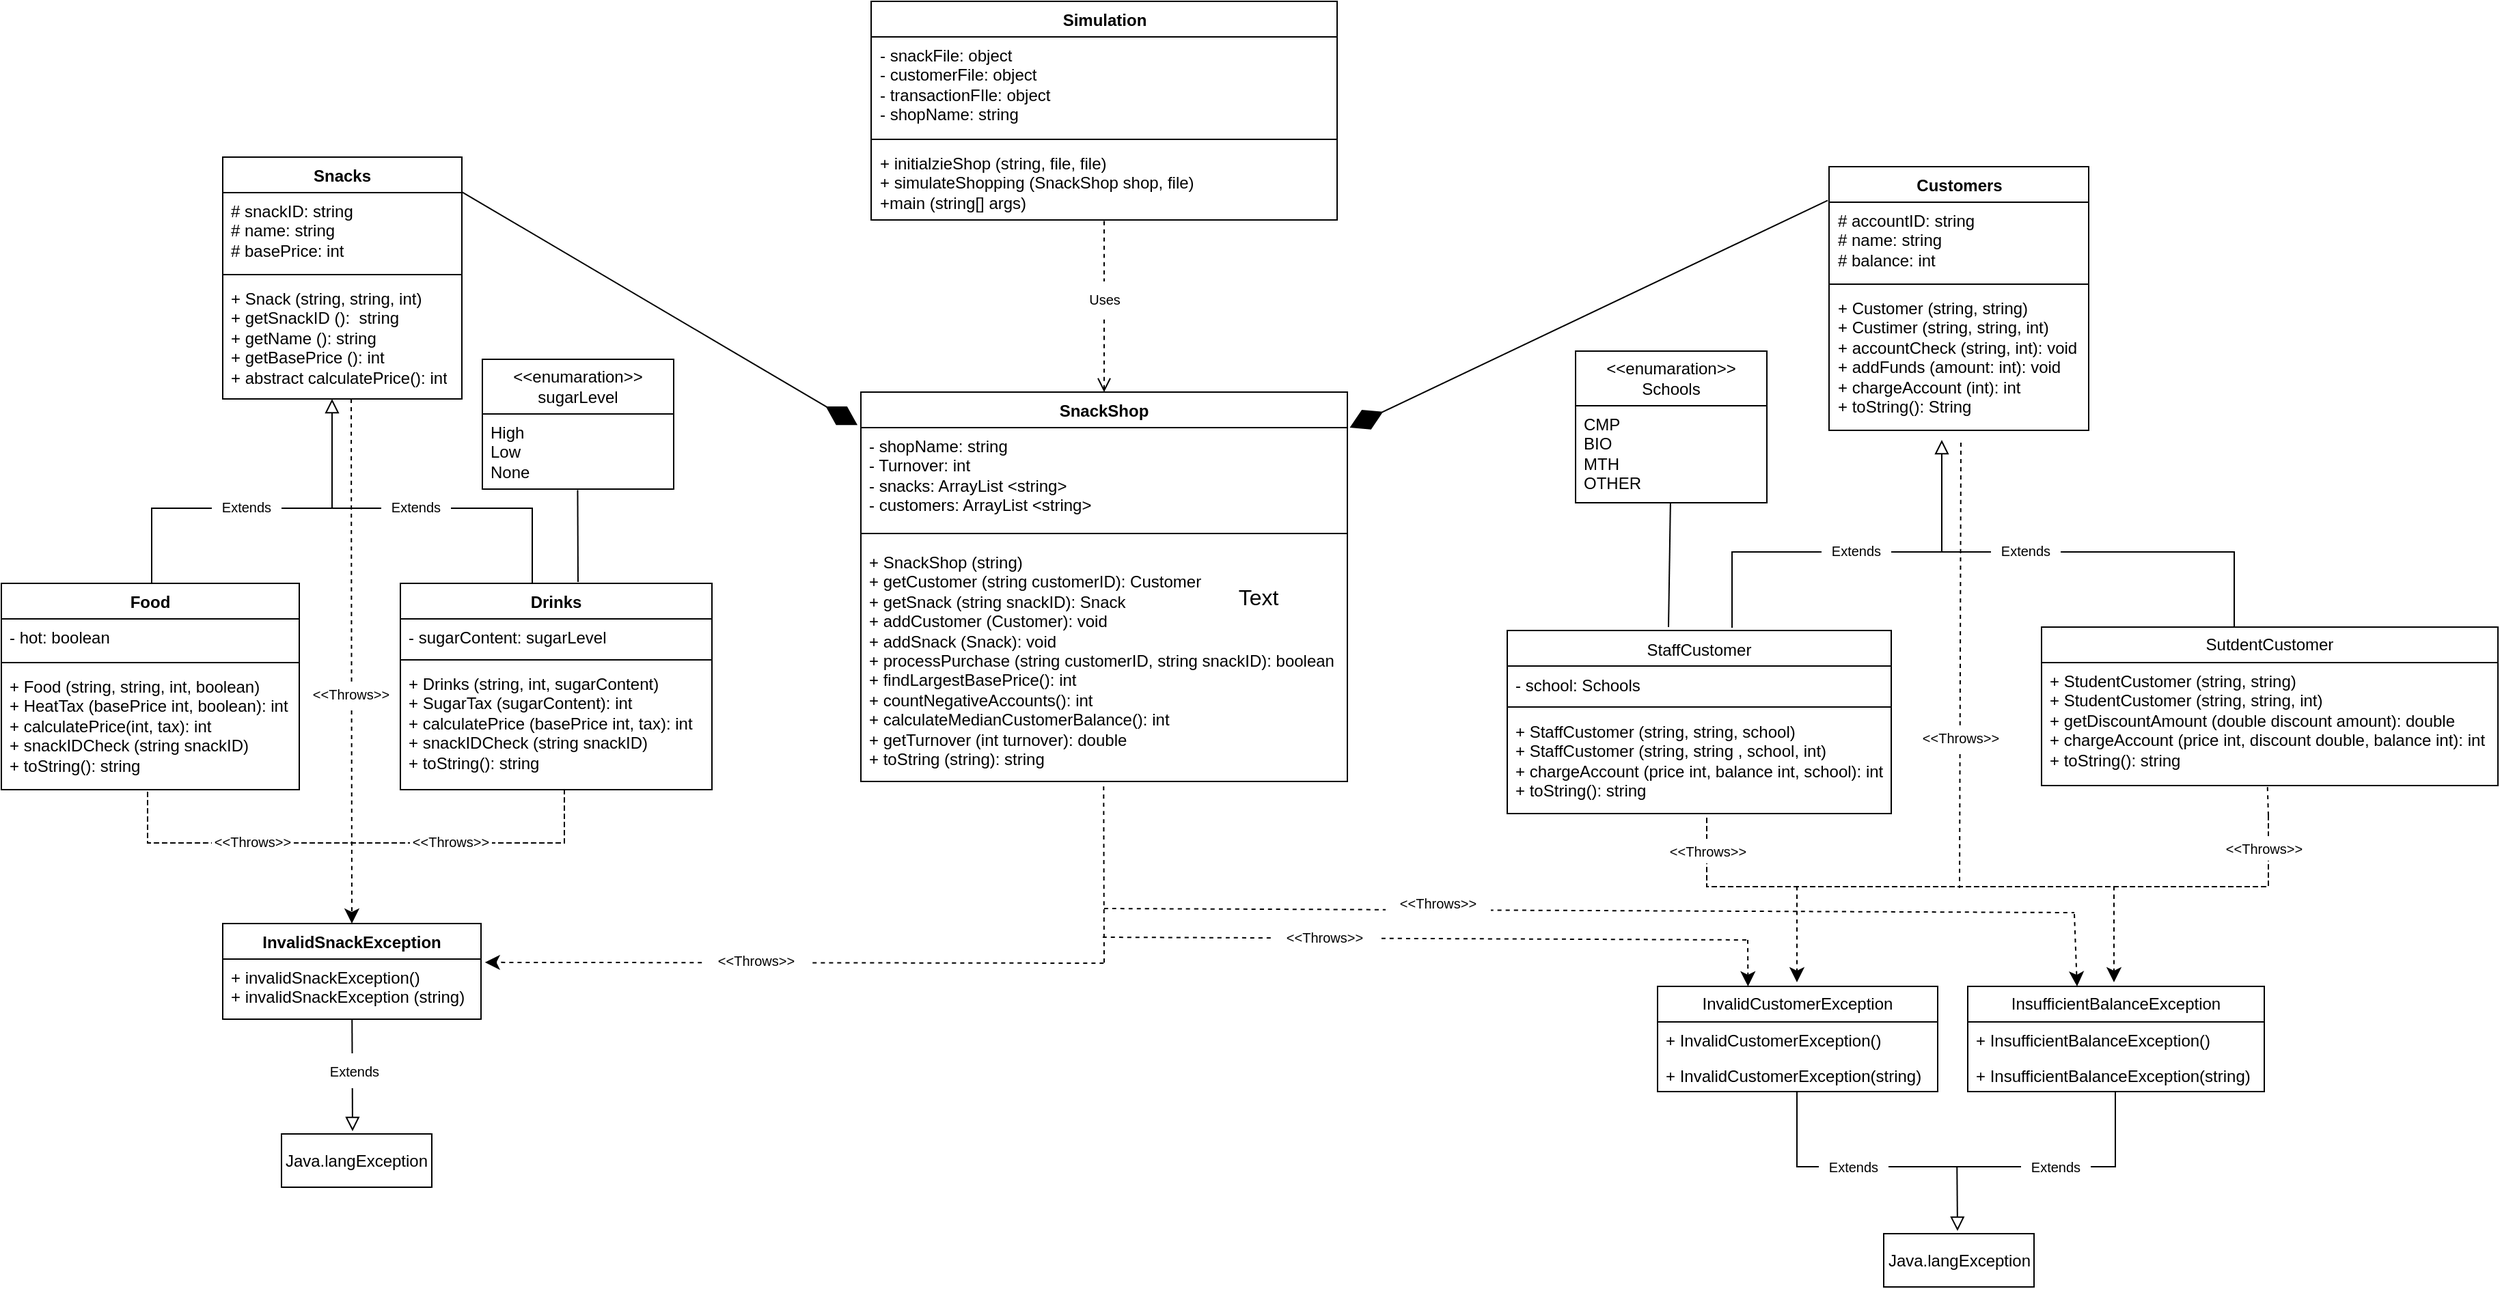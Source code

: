 <mxfile version="24.2.3" type="github">
  <diagram name="Page-1" id="tVBM0BkGy3Blwydw3Kbp">
    <mxGraphModel dx="1936" dy="730" grid="0" gridSize="10" guides="1" tooltips="1" connect="1" arrows="1" fold="1" page="0" pageScale="1" pageWidth="850" pageHeight="1100" math="0" shadow="0">
      <root>
        <mxCell id="0" />
        <mxCell id="1" parent="0" />
        <mxCell id="iGVqIpidSkLBgFhA71UM-49" value="SnackShop" style="swimlane;fontStyle=1;align=center;verticalAlign=top;childLayout=stackLayout;horizontal=1;startSize=26;horizontalStack=0;resizeParent=1;resizeParentMax=0;resizeLast=0;collapsible=1;marginBottom=0;whiteSpace=wrap;html=1;" parent="1" vertex="1">
          <mxGeometry x="758" y="835" width="356" height="285" as="geometry" />
        </mxCell>
        <mxCell id="iGVqIpidSkLBgFhA71UM-50" value="- shopName: string&lt;div&gt;- Turnover: int&lt;/div&gt;&lt;div&gt;- snacks: ArrayList&amp;nbsp;&amp;lt;string&amp;gt;&lt;/div&gt;&lt;div&gt;- customers: ArrayList &amp;lt;string&amp;gt;&lt;/div&gt;" style="text;strokeColor=none;fillColor=none;align=left;verticalAlign=top;spacingLeft=4;spacingRight=4;overflow=hidden;rotatable=0;points=[[0,0.5],[1,0.5]];portConstraint=eastwest;whiteSpace=wrap;html=1;" parent="iGVqIpidSkLBgFhA71UM-49" vertex="1">
          <mxGeometry y="26" width="356" height="70" as="geometry" />
        </mxCell>
        <mxCell id="iGVqIpidSkLBgFhA71UM-51" value="" style="line;strokeWidth=1;fillColor=none;align=left;verticalAlign=middle;spacingTop=-1;spacingLeft=3;spacingRight=3;rotatable=0;labelPosition=right;points=[];portConstraint=eastwest;strokeColor=inherit;" parent="iGVqIpidSkLBgFhA71UM-49" vertex="1">
          <mxGeometry y="96" width="356" height="15" as="geometry" />
        </mxCell>
        <mxCell id="iGVqIpidSkLBgFhA71UM-52" value="+ SnackShop (string)&lt;div&gt;+ getCustomer (string customerID): Customer&lt;/div&gt;&lt;div&gt;+ getSnack (string snackID): Snack&lt;br&gt;&lt;div&gt;+ addCustomer (Customer): void&lt;br&gt;+ addSnack (Snack): void&lt;/div&gt;&lt;div&gt;+ processPurchase (string customerID, string snackID): boolean&lt;/div&gt;&lt;div&gt;+ findLargestBasePrice(): int&lt;/div&gt;&lt;div&gt;+ countNegativeAccounts(): int&lt;/div&gt;&lt;div&gt;+ calculateMedianCustomerBalance(): int&lt;/div&gt;&lt;div&gt;+ getTurnover (int turnover): double&lt;/div&gt;&lt;div&gt;+ toString (string): string&lt;/div&gt;&lt;/div&gt;" style="text;strokeColor=none;fillColor=none;align=left;verticalAlign=top;spacingLeft=4;spacingRight=4;overflow=hidden;rotatable=0;points=[[0,0.5],[1,0.5]];portConstraint=eastwest;whiteSpace=wrap;html=1;" parent="iGVqIpidSkLBgFhA71UM-49" vertex="1">
          <mxGeometry y="111" width="356" height="174" as="geometry" />
        </mxCell>
        <mxCell id="iGVqIpidSkLBgFhA71UM-139" value="" style="group" parent="1" vertex="1" connectable="0">
          <mxGeometry x="162" y="663" width="487" height="754" as="geometry" />
        </mxCell>
        <mxCell id="iGVqIpidSkLBgFhA71UM-9" value="Snacks" style="swimlane;fontStyle=1;align=center;verticalAlign=top;childLayout=stackLayout;horizontal=1;startSize=26;horizontalStack=0;resizeParent=1;resizeParentMax=0;resizeLast=0;collapsible=1;marginBottom=0;whiteSpace=wrap;html=1;" parent="iGVqIpidSkLBgFhA71UM-139" vertex="1">
          <mxGeometry x="129" width="175" height="177" as="geometry" />
        </mxCell>
        <mxCell id="iGVqIpidSkLBgFhA71UM-10" value="# snackID: string&lt;div&gt;# name: string&lt;/div&gt;&lt;div&gt;# basePrice: int&lt;/div&gt;" style="text;strokeColor=none;fillColor=none;align=left;verticalAlign=top;spacingLeft=4;spacingRight=4;overflow=hidden;rotatable=0;points=[[0,0.5],[1,0.5]];portConstraint=eastwest;whiteSpace=wrap;html=1;" parent="iGVqIpidSkLBgFhA71UM-9" vertex="1">
          <mxGeometry y="26" width="175" height="56" as="geometry" />
        </mxCell>
        <mxCell id="iGVqIpidSkLBgFhA71UM-11" value="" style="line;strokeWidth=1;fillColor=none;align=left;verticalAlign=middle;spacingTop=-1;spacingLeft=3;spacingRight=3;rotatable=0;labelPosition=right;points=[];portConstraint=eastwest;strokeColor=inherit;" parent="iGVqIpidSkLBgFhA71UM-9" vertex="1">
          <mxGeometry y="82" width="175" height="8" as="geometry" />
        </mxCell>
        <mxCell id="iGVqIpidSkLBgFhA71UM-12" value="+ Snack (string, string, int)&lt;div&gt;+ getSnackID ():&amp;nbsp; string&lt;/div&gt;&lt;div&gt;+ getName (): string&lt;/div&gt;&lt;div&gt;+ getBasePrice (): int&lt;br&gt;&lt;div&gt;+ abstract calculatePrice(): int&lt;/div&gt;&lt;/div&gt;" style="text;strokeColor=none;fillColor=none;align=left;verticalAlign=top;spacingLeft=4;spacingRight=4;overflow=hidden;rotatable=0;points=[[0,0.5],[1,0.5]];portConstraint=eastwest;whiteSpace=wrap;html=1;" parent="iGVqIpidSkLBgFhA71UM-9" vertex="1">
          <mxGeometry y="90" width="175" height="87" as="geometry" />
        </mxCell>
        <mxCell id="iGVqIpidSkLBgFhA71UM-13" value="Food" style="swimlane;fontStyle=1;align=center;verticalAlign=top;childLayout=stackLayout;horizontal=1;startSize=26;horizontalStack=0;resizeParent=1;resizeParentMax=0;resizeLast=0;collapsible=1;marginBottom=0;whiteSpace=wrap;html=1;" parent="iGVqIpidSkLBgFhA71UM-139" vertex="1">
          <mxGeometry x="-33" y="312" width="218" height="151" as="geometry" />
        </mxCell>
        <mxCell id="iGVqIpidSkLBgFhA71UM-14" value="- hot: boolean" style="text;strokeColor=none;fillColor=none;align=left;verticalAlign=top;spacingLeft=4;spacingRight=4;overflow=hidden;rotatable=0;points=[[0,0.5],[1,0.5]];portConstraint=eastwest;whiteSpace=wrap;html=1;" parent="iGVqIpidSkLBgFhA71UM-13" vertex="1">
          <mxGeometry y="26" width="218" height="28" as="geometry" />
        </mxCell>
        <mxCell id="iGVqIpidSkLBgFhA71UM-15" value="" style="line;strokeWidth=1;fillColor=none;align=left;verticalAlign=middle;spacingTop=-1;spacingLeft=3;spacingRight=3;rotatable=0;labelPosition=right;points=[];portConstraint=eastwest;strokeColor=inherit;" parent="iGVqIpidSkLBgFhA71UM-13" vertex="1">
          <mxGeometry y="54" width="218" height="8" as="geometry" />
        </mxCell>
        <mxCell id="iGVqIpidSkLBgFhA71UM-16" value="+ Food (string, string, int, boolean)&lt;div&gt;&lt;div&gt;+ HeatTax (basePrice&amp;nbsp;&lt;span style=&quot;background-color: initial;&quot;&gt;int&lt;/span&gt;&lt;span style=&quot;background-color: initial;&quot;&gt;, boolean): int&lt;/span&gt;&lt;/div&gt;&lt;div&gt;+ calculatePrice(int, tax): int&lt;br&gt;&lt;/div&gt;&lt;/div&gt;&lt;div&gt;+ snackIDCheck (string snackID)&lt;/div&gt;&lt;div&gt;+ toString(): string&lt;/div&gt;" style="text;strokeColor=none;fillColor=none;align=left;verticalAlign=top;spacingLeft=4;spacingRight=4;overflow=hidden;rotatable=0;points=[[0,0.5],[1,0.5]];portConstraint=eastwest;whiteSpace=wrap;html=1;spacing=2;" parent="iGVqIpidSkLBgFhA71UM-13" vertex="1">
          <mxGeometry y="62" width="218" height="89" as="geometry" />
        </mxCell>
        <mxCell id="iGVqIpidSkLBgFhA71UM-17" value="Drinks" style="swimlane;fontStyle=1;align=center;verticalAlign=top;childLayout=stackLayout;horizontal=1;startSize=26;horizontalStack=0;resizeParent=1;resizeParentMax=0;resizeLast=0;collapsible=1;marginBottom=0;whiteSpace=wrap;html=1;spacingBottom=-2;" parent="iGVqIpidSkLBgFhA71UM-139" vertex="1">
          <mxGeometry x="259" y="312" width="228" height="151" as="geometry" />
        </mxCell>
        <mxCell id="iGVqIpidSkLBgFhA71UM-18" value="- sugarContent: sugarLevel" style="text;strokeColor=none;fillColor=none;align=left;verticalAlign=top;spacingLeft=4;spacingRight=4;overflow=hidden;rotatable=0;points=[[0,0.5],[1,0.5]];portConstraint=eastwest;whiteSpace=wrap;html=1;" parent="iGVqIpidSkLBgFhA71UM-17" vertex="1">
          <mxGeometry y="26" width="228" height="26" as="geometry" />
        </mxCell>
        <mxCell id="iGVqIpidSkLBgFhA71UM-19" value="" style="line;strokeWidth=1;fillColor=none;align=left;verticalAlign=middle;spacingTop=-1;spacingLeft=3;spacingRight=3;rotatable=0;labelPosition=right;points=[];portConstraint=eastwest;strokeColor=inherit;" parent="iGVqIpidSkLBgFhA71UM-17" vertex="1">
          <mxGeometry y="52" width="228" height="8" as="geometry" />
        </mxCell>
        <mxCell id="iGVqIpidSkLBgFhA71UM-20" value="+ Drinks (string, int, sugarContent)&lt;div&gt;&lt;span style=&quot;background-color: initial;&quot;&gt;+ SugarTax (sugarContent): int&lt;/span&gt;&lt;br&gt;&lt;/div&gt;&lt;div&gt;&lt;span style=&quot;background-color: initial;&quot;&gt;+&amp;nbsp;&lt;/span&gt;&lt;span style=&quot;background-color: initial;&quot;&gt;calculatePrice (basePrice&amp;nbsp;&lt;/span&gt;&lt;span style=&quot;background-color: initial;&quot;&gt;int&lt;/span&gt;&lt;span style=&quot;background-color: initial;&quot;&gt;, tax): int&lt;/span&gt;&lt;/div&gt;&lt;div&gt;&lt;div&gt;+ snackIDCheck (string snackID)&lt;/div&gt;&lt;div&gt;+ toString(): string&lt;/div&gt;&lt;/div&gt;" style="text;strokeColor=none;fillColor=none;align=left;verticalAlign=top;spacingLeft=4;spacingRight=4;overflow=hidden;rotatable=0;points=[[0,0.5],[1,0.5]];portConstraint=eastwest;whiteSpace=wrap;html=1;spacingBottom=0;spacingTop=0;" parent="iGVqIpidSkLBgFhA71UM-17" vertex="1">
          <mxGeometry y="60" width="228" height="91" as="geometry" />
        </mxCell>
        <mxCell id="iGVqIpidSkLBgFhA71UM-21" style="edgeStyle=none;curved=1;rounded=0;orthogonalLoop=1;jettySize=auto;html=1;exitX=0.75;exitY=0;exitDx=0;exitDy=0;fontSize=12;startSize=8;endSize=8;" parent="iGVqIpidSkLBgFhA71UM-139" source="iGVqIpidSkLBgFhA71UM-13" target="iGVqIpidSkLBgFhA71UM-13" edge="1">
          <mxGeometry relative="1" as="geometry" />
        </mxCell>
        <mxCell id="iGVqIpidSkLBgFhA71UM-63" value="&amp;lt;&amp;lt;enumaration&amp;gt;&amp;gt;&lt;div&gt;sugarLevel&lt;/div&gt;" style="swimlane;fontStyle=0;childLayout=stackLayout;horizontal=1;startSize=40;fillColor=none;horizontalStack=0;resizeParent=1;resizeParentMax=0;resizeLast=0;collapsible=1;marginBottom=0;whiteSpace=wrap;html=1;" parent="iGVqIpidSkLBgFhA71UM-139" vertex="1">
          <mxGeometry x="319" y="148" width="140" height="95" as="geometry" />
        </mxCell>
        <mxCell id="iGVqIpidSkLBgFhA71UM-64" value="High&lt;div&gt;Low&lt;/div&gt;&lt;div&gt;None&lt;/div&gt;" style="text;strokeColor=none;fillColor=none;align=left;verticalAlign=top;spacingLeft=4;spacingRight=4;overflow=hidden;rotatable=0;points=[[0,0.5],[1,0.5]];portConstraint=eastwest;whiteSpace=wrap;html=1;" parent="iGVqIpidSkLBgFhA71UM-63" vertex="1">
          <mxGeometry y="40" width="140" height="55" as="geometry" />
        </mxCell>
        <mxCell id="iGVqIpidSkLBgFhA71UM-67" value="" style="endArrow=none;html=1;rounded=0;fontSize=12;startSize=8;endSize=8;curved=0;exitX=0.498;exitY=1.013;exitDx=0;exitDy=0;exitPerimeter=0;" parent="iGVqIpidSkLBgFhA71UM-139" source="iGVqIpidSkLBgFhA71UM-64" edge="1">
          <mxGeometry width="50" height="50" relative="1" as="geometry">
            <mxPoint x="413" y="259" as="sourcePoint" />
            <mxPoint x="389" y="311" as="targetPoint" />
            <Array as="points" />
          </mxGeometry>
        </mxCell>
        <mxCell id="iGVqIpidSkLBgFhA71UM-69" value="" style="shape=partialRectangle;whiteSpace=wrap;html=1;bottom=1;right=1;left=1;top=0;fillColor=none;routingCenterX=-0.5;rotation=-180;" parent="iGVqIpidSkLBgFhA71UM-139" vertex="1">
          <mxGeometry x="77" y="257" width="278.5" height="55" as="geometry" />
        </mxCell>
        <mxCell id="iGVqIpidSkLBgFhA71UM-70" value="" style="endArrow=block;html=1;rounded=0;fontSize=12;startSize=8;endSize=8;curved=1;endFill=0;exitX=0.5;exitY=1;exitDx=0;exitDy=0;entryX=0.5;entryY=1;entryDx=0;entryDy=0;" parent="iGVqIpidSkLBgFhA71UM-139" edge="1">
          <mxGeometry width="50" height="50" relative="1" as="geometry">
            <mxPoint x="209" y="257" as="sourcePoint" />
            <mxPoint x="209" y="177" as="targetPoint" />
          </mxGeometry>
        </mxCell>
        <mxCell id="iGVqIpidSkLBgFhA71UM-72" value="&lt;font style=&quot;font-size: 10px;&quot;&gt;Extends&lt;/font&gt;" style="text;html=1;align=center;verticalAlign=middle;whiteSpace=wrap;rounded=0;fontSize=10;fillColor=default;" parent="iGVqIpidSkLBgFhA71UM-139" vertex="1">
          <mxGeometry x="245" y="243" width="51" height="25.5" as="geometry" />
        </mxCell>
        <mxCell id="iGVqIpidSkLBgFhA71UM-74" value="&lt;font style=&quot;font-size: 10px;&quot;&gt;Extends&lt;/font&gt;" style="text;html=1;align=center;verticalAlign=middle;whiteSpace=wrap;rounded=0;fontSize=10;fillColor=default;" parent="iGVqIpidSkLBgFhA71UM-139" vertex="1">
          <mxGeometry x="121" y="243" width="51" height="25.5" as="geometry" />
        </mxCell>
        <mxCell id="iGVqIpidSkLBgFhA71UM-76" value="InvalidSnackException" style="swimlane;fontStyle=1;align=center;verticalAlign=top;childLayout=stackLayout;horizontal=1;startSize=26;horizontalStack=0;resizeParent=1;resizeParentMax=0;resizeLast=0;collapsible=1;marginBottom=0;whiteSpace=wrap;html=1;" parent="iGVqIpidSkLBgFhA71UM-139" vertex="1">
          <mxGeometry x="129" y="561" width="189" height="70" as="geometry" />
        </mxCell>
        <mxCell id="iGVqIpidSkLBgFhA71UM-77" value="+ invalidSnackException()&lt;div&gt;+&amp;nbsp;&lt;span style=&quot;background-color: initial;&quot;&gt;invalidSnackException (string)&lt;/span&gt;&lt;/div&gt;" style="text;strokeColor=none;fillColor=none;align=left;verticalAlign=top;spacingLeft=4;spacingRight=4;overflow=hidden;rotatable=0;points=[[0,0.5],[1,0.5]];portConstraint=eastwest;whiteSpace=wrap;html=1;" parent="iGVqIpidSkLBgFhA71UM-76" vertex="1">
          <mxGeometry y="26" width="189" height="44" as="geometry" />
        </mxCell>
        <mxCell id="iGVqIpidSkLBgFhA71UM-84" value="" style="shape=partialRectangle;whiteSpace=wrap;html=1;bottom=1;right=1;left=1;top=0;fillColor=none;routingCenterX=-0.5;rotation=0;dashed=1;" parent="iGVqIpidSkLBgFhA71UM-139" vertex="1">
          <mxGeometry x="74" y="463" width="305" height="39" as="geometry" />
        </mxCell>
        <mxCell id="iGVqIpidSkLBgFhA71UM-87" value="" style="endArrow=classic;html=1;rounded=0;fontSize=12;startSize=8;endSize=8;curved=1;dashed=1;entryX=0.5;entryY=0;entryDx=0;entryDy=0;" parent="iGVqIpidSkLBgFhA71UM-139" target="iGVqIpidSkLBgFhA71UM-76" edge="1">
          <mxGeometry width="50" height="50" relative="1" as="geometry">
            <mxPoint x="223" y="177" as="sourcePoint" />
            <mxPoint x="223" y="401" as="targetPoint" />
          </mxGeometry>
        </mxCell>
        <mxCell id="iGVqIpidSkLBgFhA71UM-88" value="&amp;lt;&amp;lt;Throws&amp;gt;&amp;gt;" style="text;html=1;align=center;verticalAlign=middle;whiteSpace=wrap;rounded=0;fontSize=10;fillColor=default;" parent="iGVqIpidSkLBgFhA71UM-139" vertex="1">
          <mxGeometry x="193" y="384" width="60" height="18" as="geometry" />
        </mxCell>
        <mxCell id="iGVqIpidSkLBgFhA71UM-89" value="&amp;lt;&amp;lt;Throws&amp;gt;&amp;gt;" style="text;html=1;align=center;verticalAlign=middle;whiteSpace=wrap;rounded=0;fontSize=10;fillColor=default;" parent="iGVqIpidSkLBgFhA71UM-139" vertex="1">
          <mxGeometry x="121" y="492" width="60" height="18" as="geometry" />
        </mxCell>
        <mxCell id="iGVqIpidSkLBgFhA71UM-90" value="&amp;lt;&amp;lt;Throws&amp;gt;&amp;gt;" style="text;html=1;align=center;verticalAlign=middle;whiteSpace=wrap;rounded=0;fontSize=10;fillColor=default;" parent="iGVqIpidSkLBgFhA71UM-139" vertex="1">
          <mxGeometry x="266" y="492" width="60" height="18" as="geometry" />
        </mxCell>
        <mxCell id="iGVqIpidSkLBgFhA71UM-91" value="" style="endArrow=block;html=1;rounded=0;fontSize=12;startSize=8;endSize=8;curved=1;endFill=0;" parent="iGVqIpidSkLBgFhA71UM-139" edge="1">
          <mxGeometry width="50" height="50" relative="1" as="geometry">
            <mxPoint x="223.63" y="631" as="sourcePoint" />
            <mxPoint x="224" y="713" as="targetPoint" />
          </mxGeometry>
        </mxCell>
        <mxCell id="iGVqIpidSkLBgFhA71UM-94" value="Java.langException" style="html=1;whiteSpace=wrap;" parent="iGVqIpidSkLBgFhA71UM-139" vertex="1">
          <mxGeometry x="172" y="715" width="110" height="39" as="geometry" />
        </mxCell>
        <mxCell id="iGVqIpidSkLBgFhA71UM-132" value="&lt;font style=&quot;font-size: 10px;&quot;&gt;Extends&lt;/font&gt;" style="text;html=1;align=center;verticalAlign=middle;whiteSpace=wrap;rounded=0;fontSize=10;fillColor=default;" parent="iGVqIpidSkLBgFhA71UM-139" vertex="1">
          <mxGeometry x="199.5" y="656" width="51" height="25.5" as="geometry" />
        </mxCell>
        <mxCell id="iGVqIpidSkLBgFhA71UM-138" value="" style="group" parent="1" vertex="1" connectable="0">
          <mxGeometry x="1279" y="663" width="677" height="827" as="geometry" />
        </mxCell>
        <mxCell id="iGVqIpidSkLBgFhA71UM-31" value="SutdentCustomer" style="swimlane;fontStyle=0;childLayout=stackLayout;horizontal=1;startSize=26;fillColor=none;horizontalStack=0;resizeParent=1;resizeParentMax=0;resizeLast=0;collapsible=1;marginBottom=0;whiteSpace=wrap;html=1;" parent="iGVqIpidSkLBgFhA71UM-138" vertex="1">
          <mxGeometry x="343" y="344" width="334" height="116" as="geometry" />
        </mxCell>
        <mxCell id="iGVqIpidSkLBgFhA71UM-32" value="+ StudentCustomer (string, string)&lt;div&gt;+ StudentCustomer (string, string, int)&lt;br&gt;&lt;/div&gt;&lt;div&gt;&lt;span style=&quot;background-color: initial;&quot;&gt;+ getDiscountAmount (double discount amount): double&lt;/span&gt;&lt;br&gt;&lt;/div&gt;&lt;div&gt;&lt;div&gt;+ chargeAccount (price int, discount double, balance int): int&lt;br&gt;&lt;/div&gt;&lt;/div&gt;&lt;div&gt;+ toString(): string&lt;/div&gt;" style="text;strokeColor=none;fillColor=none;align=left;verticalAlign=top;spacingLeft=4;spacingRight=4;overflow=hidden;rotatable=0;points=[[0,0.5],[1,0.5]];portConstraint=eastwest;whiteSpace=wrap;html=1;" parent="iGVqIpidSkLBgFhA71UM-31" vertex="1">
          <mxGeometry y="26" width="334" height="90" as="geometry" />
        </mxCell>
        <mxCell id="iGVqIpidSkLBgFhA71UM-33" value="&lt;span style=&quot;font-weight: 400;&quot;&gt;StaffCustomer&lt;/span&gt;" style="swimlane;fontStyle=1;align=center;verticalAlign=top;childLayout=stackLayout;horizontal=1;startSize=26;horizontalStack=0;resizeParent=1;resizeParentMax=0;resizeLast=0;collapsible=1;marginBottom=0;whiteSpace=wrap;html=1;" parent="iGVqIpidSkLBgFhA71UM-138" vertex="1">
          <mxGeometry x="-48" y="346.5" width="281" height="134" as="geometry" />
        </mxCell>
        <mxCell id="iGVqIpidSkLBgFhA71UM-34" value="- school: Schools" style="text;strokeColor=none;fillColor=none;align=left;verticalAlign=top;spacingLeft=4;spacingRight=4;overflow=hidden;rotatable=0;points=[[0,0.5],[1,0.5]];portConstraint=eastwest;whiteSpace=wrap;html=1;" parent="iGVqIpidSkLBgFhA71UM-33" vertex="1">
          <mxGeometry y="26" width="281" height="26" as="geometry" />
        </mxCell>
        <mxCell id="iGVqIpidSkLBgFhA71UM-35" value="" style="line;strokeWidth=1;fillColor=none;align=left;verticalAlign=middle;spacingTop=-1;spacingLeft=3;spacingRight=3;rotatable=0;labelPosition=right;points=[];portConstraint=eastwest;strokeColor=inherit;" parent="iGVqIpidSkLBgFhA71UM-33" vertex="1">
          <mxGeometry y="52" width="281" height="8" as="geometry" />
        </mxCell>
        <mxCell id="iGVqIpidSkLBgFhA71UM-36" value="+ StaffCustomer (string, string, school)&lt;div&gt;+ StaffCustomer (string, string , school, int)&lt;br&gt;&lt;div&gt;&lt;span style=&quot;background-color: initial;&quot;&gt;+ chargeAccount (price int, balance int, school): int&lt;/span&gt;&lt;br&gt;&lt;/div&gt;&lt;div&gt;&lt;span style=&quot;background-color: initial;&quot;&gt;+ toString(): string&lt;/span&gt;&lt;/div&gt;&lt;div&gt;&lt;br&gt;&lt;/div&gt;&lt;/div&gt;" style="text;strokeColor=none;fillColor=none;align=left;verticalAlign=top;spacingLeft=4;spacingRight=4;overflow=hidden;rotatable=0;points=[[0,0.5],[1,0.5]];portConstraint=eastwest;whiteSpace=wrap;html=1;" parent="iGVqIpidSkLBgFhA71UM-33" vertex="1">
          <mxGeometry y="60" width="281" height="74" as="geometry" />
        </mxCell>
        <mxCell id="iGVqIpidSkLBgFhA71UM-41" value="InvalidCustomerException" style="swimlane;fontStyle=0;childLayout=stackLayout;horizontal=1;startSize=26;fillColor=none;horizontalStack=0;resizeParent=1;resizeParentMax=0;resizeLast=0;collapsible=1;marginBottom=0;whiteSpace=wrap;html=1;" parent="iGVqIpidSkLBgFhA71UM-138" vertex="1">
          <mxGeometry x="62" y="607" width="205" height="77" as="geometry" />
        </mxCell>
        <mxCell id="iGVqIpidSkLBgFhA71UM-42" value="&lt;span style=&quot;text-align: center;&quot;&gt;+ InvalidCustomerException()&lt;/span&gt;" style="text;strokeColor=none;fillColor=none;align=left;verticalAlign=top;spacingLeft=4;spacingRight=4;overflow=hidden;rotatable=0;points=[[0,0.5],[1,0.5]];portConstraint=eastwest;whiteSpace=wrap;html=1;" parent="iGVqIpidSkLBgFhA71UM-41" vertex="1">
          <mxGeometry y="26" width="205" height="26" as="geometry" />
        </mxCell>
        <mxCell id="iGVqIpidSkLBgFhA71UM-43" value="&lt;span style=&quot;text-align: center;&quot;&gt;+ InvalidCustomerException(string)&lt;/span&gt;" style="text;strokeColor=none;fillColor=none;align=left;verticalAlign=top;spacingLeft=4;spacingRight=4;overflow=hidden;rotatable=0;points=[[0,0.5],[1,0.5]];portConstraint=eastwest;whiteSpace=wrap;html=1;" parent="iGVqIpidSkLBgFhA71UM-41" vertex="1">
          <mxGeometry y="52" width="205" height="25" as="geometry" />
        </mxCell>
        <mxCell id="iGVqIpidSkLBgFhA71UM-44" value="InsufficientBalanceException" style="swimlane;fontStyle=0;childLayout=stackLayout;horizontal=1;startSize=26;fillColor=none;horizontalStack=0;resizeParent=1;resizeParentMax=0;resizeLast=0;collapsible=1;marginBottom=0;whiteSpace=wrap;html=1;" parent="iGVqIpidSkLBgFhA71UM-138" vertex="1">
          <mxGeometry x="289" y="607" width="217" height="77" as="geometry" />
        </mxCell>
        <mxCell id="iGVqIpidSkLBgFhA71UM-45" value="&lt;span style=&quot;text-align: center;&quot;&gt;+&amp;nbsp;&lt;/span&gt;&lt;span style=&quot;text-align: center;&quot;&gt;InsufficientBalanceException()&lt;/span&gt;" style="text;strokeColor=none;fillColor=none;align=left;verticalAlign=top;spacingLeft=4;spacingRight=4;overflow=hidden;rotatable=0;points=[[0,0.5],[1,0.5]];portConstraint=eastwest;whiteSpace=wrap;html=1;" parent="iGVqIpidSkLBgFhA71UM-44" vertex="1">
          <mxGeometry y="26" width="217" height="26" as="geometry" />
        </mxCell>
        <mxCell id="iGVqIpidSkLBgFhA71UM-46" value="&lt;span style=&quot;text-align: center;&quot;&gt;+ InsufficientBalanceException(string)&lt;/span&gt;" style="text;strokeColor=none;fillColor=none;align=left;verticalAlign=top;spacingLeft=4;spacingRight=4;overflow=hidden;rotatable=0;points=[[0,0.5],[1,0.5]];portConstraint=eastwest;whiteSpace=wrap;html=1;" parent="iGVqIpidSkLBgFhA71UM-44" vertex="1">
          <mxGeometry y="52" width="217" height="25" as="geometry" />
        </mxCell>
        <mxCell id="iGVqIpidSkLBgFhA71UM-107" style="edgeStyle=none;curved=1;rounded=0;orthogonalLoop=1;jettySize=auto;html=1;exitX=0.75;exitY=0;exitDx=0;exitDy=0;fontSize=12;startSize=8;endSize=8;" parent="iGVqIpidSkLBgFhA71UM-138" edge="1">
          <mxGeometry relative="1" as="geometry">
            <mxPoint x="192.25" y="344" as="sourcePoint" />
            <mxPoint x="192.25" y="344" as="targetPoint" />
          </mxGeometry>
        </mxCell>
        <mxCell id="iGVqIpidSkLBgFhA71UM-111" value="" style="shape=partialRectangle;whiteSpace=wrap;html=1;bottom=1;right=1;left=1;top=0;fillColor=none;routingCenterX=-0.5;rotation=-180;" parent="iGVqIpidSkLBgFhA71UM-138" vertex="1">
          <mxGeometry x="116.5" y="289" width="367.5" height="55" as="geometry" />
        </mxCell>
        <mxCell id="iGVqIpidSkLBgFhA71UM-112" value="" style="endArrow=block;html=1;rounded=0;fontSize=12;startSize=8;endSize=8;curved=1;endFill=0;exitX=0.5;exitY=1;exitDx=0;exitDy=0;" parent="iGVqIpidSkLBgFhA71UM-138" edge="1">
          <mxGeometry width="50" height="50" relative="1" as="geometry">
            <mxPoint x="270" y="289" as="sourcePoint" />
            <mxPoint x="270" y="207" as="targetPoint" />
          </mxGeometry>
        </mxCell>
        <mxCell id="iGVqIpidSkLBgFhA71UM-113" value="&lt;font style=&quot;font-size: 10px;&quot;&gt;Extends&lt;/font&gt;" style="text;html=1;align=center;verticalAlign=middle;whiteSpace=wrap;rounded=0;fontSize=10;fillColor=default;" parent="iGVqIpidSkLBgFhA71UM-138" vertex="1">
          <mxGeometry x="306" y="275" width="51" height="25.5" as="geometry" />
        </mxCell>
        <mxCell id="iGVqIpidSkLBgFhA71UM-114" value="&lt;font style=&quot;font-size: 10px;&quot;&gt;Extends&lt;/font&gt;" style="text;html=1;align=center;verticalAlign=middle;whiteSpace=wrap;rounded=0;fontSize=10;fillColor=default;" parent="iGVqIpidSkLBgFhA71UM-138" vertex="1">
          <mxGeometry x="182" y="275" width="51" height="25.5" as="geometry" />
        </mxCell>
        <mxCell id="iGVqIpidSkLBgFhA71UM-117" value="" style="shape=partialRectangle;whiteSpace=wrap;html=1;bottom=1;right=1;left=1;top=0;fillColor=none;routingCenterX=-0.5;rotation=0;dashed=1;" parent="iGVqIpidSkLBgFhA71UM-138" vertex="1">
          <mxGeometry x="98" y="482" width="411" height="52" as="geometry" />
        </mxCell>
        <mxCell id="iGVqIpidSkLBgFhA71UM-118" value="" style="endArrow=none;html=1;rounded=0;fontSize=12;startSize=8;endSize=8;curved=1;dashed=1;endFill=0;" parent="iGVqIpidSkLBgFhA71UM-138" edge="1">
          <mxGeometry width="50" height="50" relative="1" as="geometry">
            <mxPoint x="284" y="209" as="sourcePoint" />
            <mxPoint x="283" y="535" as="targetPoint" />
          </mxGeometry>
        </mxCell>
        <mxCell id="iGVqIpidSkLBgFhA71UM-119" value="&amp;lt;&amp;lt;Throws&amp;gt;&amp;gt;" style="text;html=1;align=center;verticalAlign=middle;whiteSpace=wrap;rounded=0;fontSize=10;fillColor=default;" parent="iGVqIpidSkLBgFhA71UM-138" vertex="1">
          <mxGeometry x="254" y="416" width="60" height="18" as="geometry" />
        </mxCell>
        <mxCell id="iGVqIpidSkLBgFhA71UM-120" value="&amp;lt;&amp;lt;Throws&amp;gt;&amp;gt;" style="text;html=1;align=center;verticalAlign=middle;whiteSpace=wrap;rounded=0;fontSize=10;fillColor=default;" parent="iGVqIpidSkLBgFhA71UM-138" vertex="1">
          <mxGeometry x="69" y="499" width="60" height="18" as="geometry" />
        </mxCell>
        <mxCell id="iGVqIpidSkLBgFhA71UM-121" value="&amp;lt;&amp;lt;Throws&amp;gt;&amp;gt;" style="text;html=1;align=center;verticalAlign=middle;whiteSpace=wrap;rounded=0;fontSize=10;fillColor=default;" parent="iGVqIpidSkLBgFhA71UM-138" vertex="1">
          <mxGeometry x="476" y="497" width="60" height="18" as="geometry" />
        </mxCell>
        <mxCell id="iGVqIpidSkLBgFhA71UM-122" value="" style="endArrow=block;html=1;rounded=0;fontSize=12;startSize=8;endSize=8;curved=1;endFill=0;" parent="iGVqIpidSkLBgFhA71UM-138" edge="1">
          <mxGeometry width="50" height="50" relative="1" as="geometry">
            <mxPoint x="281.13" y="739" as="sourcePoint" />
            <mxPoint x="281.5" y="786" as="targetPoint" />
          </mxGeometry>
        </mxCell>
        <mxCell id="iGVqIpidSkLBgFhA71UM-123" value="Java.langException" style="html=1;whiteSpace=wrap;" parent="iGVqIpidSkLBgFhA71UM-138" vertex="1">
          <mxGeometry x="227.5" y="788" width="110" height="39" as="geometry" />
        </mxCell>
        <mxCell id="iGVqIpidSkLBgFhA71UM-126" value="&amp;lt;&amp;lt;enumaration&amp;gt;&amp;gt;&lt;div&gt;Schools&lt;/div&gt;" style="swimlane;fontStyle=0;childLayout=stackLayout;horizontal=1;startSize=40;fillColor=none;horizontalStack=0;resizeParent=1;resizeParentMax=0;resizeLast=0;collapsible=1;marginBottom=0;whiteSpace=wrap;html=1;" parent="iGVqIpidSkLBgFhA71UM-138" vertex="1">
          <mxGeometry x="2" y="142" width="140" height="111" as="geometry" />
        </mxCell>
        <mxCell id="iGVqIpidSkLBgFhA71UM-127" value="CMP&lt;div&gt;BIO&lt;br&gt;MTH&lt;br&gt;OTHER&lt;/div&gt;" style="text;strokeColor=none;fillColor=none;align=left;verticalAlign=top;spacingLeft=4;spacingRight=4;overflow=hidden;rotatable=0;points=[[0,0.5],[1,0.5]];portConstraint=eastwest;whiteSpace=wrap;html=1;" parent="iGVqIpidSkLBgFhA71UM-126" vertex="1">
          <mxGeometry y="40" width="140" height="71" as="geometry" />
        </mxCell>
        <mxCell id="iGVqIpidSkLBgFhA71UM-128" value="" style="endArrow=none;html=1;rounded=0;fontSize=12;startSize=8;endSize=8;curved=0;" parent="iGVqIpidSkLBgFhA71UM-138" source="iGVqIpidSkLBgFhA71UM-127" edge="1">
          <mxGeometry width="50" height="50" relative="1" as="geometry">
            <mxPoint x="70" y="293" as="sourcePoint" />
            <mxPoint x="70" y="344" as="targetPoint" />
            <Array as="points" />
          </mxGeometry>
        </mxCell>
        <mxCell id="iGVqIpidSkLBgFhA71UM-129" value="" style="endArrow=none;dashed=1;html=1;rounded=0;fontSize=12;startSize=8;endSize=8;curved=1;entryX=0.495;entryY=1.003;entryDx=0;entryDy=0;entryPerimeter=0;exitX=1;exitY=0;exitDx=0;exitDy=0;" parent="iGVqIpidSkLBgFhA71UM-138" target="iGVqIpidSkLBgFhA71UM-32" edge="1" source="iGVqIpidSkLBgFhA71UM-117">
          <mxGeometry width="50" height="50" relative="1" as="geometry">
            <mxPoint x="448" y="479" as="sourcePoint" />
            <mxPoint x="448" y="467" as="targetPoint" />
          </mxGeometry>
        </mxCell>
        <mxCell id="iGVqIpidSkLBgFhA71UM-130" value="" style="endArrow=classic;html=1;rounded=0;fontSize=12;startSize=8;endSize=8;curved=1;dashed=1;" parent="iGVqIpidSkLBgFhA71UM-138" edge="1">
          <mxGeometry width="50" height="50" relative="1" as="geometry">
            <mxPoint x="164" y="534" as="sourcePoint" />
            <mxPoint x="164" y="604" as="targetPoint" />
          </mxGeometry>
        </mxCell>
        <mxCell id="iGVqIpidSkLBgFhA71UM-131" value="" style="endArrow=classic;html=1;rounded=0;fontSize=12;startSize=8;endSize=8;curved=1;dashed=1;" parent="iGVqIpidSkLBgFhA71UM-138" edge="1">
          <mxGeometry width="50" height="50" relative="1" as="geometry">
            <mxPoint x="396" y="534" as="sourcePoint" />
            <mxPoint x="396" y="604" as="targetPoint" />
          </mxGeometry>
        </mxCell>
        <mxCell id="iGVqIpidSkLBgFhA71UM-134" value="" style="shape=partialRectangle;whiteSpace=wrap;html=1;bottom=1;right=1;left=1;top=0;fillColor=none;routingCenterX=-0.5;rotation=0;" parent="iGVqIpidSkLBgFhA71UM-138" vertex="1">
          <mxGeometry x="164" y="684" width="233" height="55" as="geometry" />
        </mxCell>
        <mxCell id="iGVqIpidSkLBgFhA71UM-136" value="&lt;font style=&quot;font-size: 10px;&quot;&gt;Extends&lt;/font&gt;" style="text;html=1;align=center;verticalAlign=middle;whiteSpace=wrap;rounded=0;fontSize=10;fillColor=default;" parent="iGVqIpidSkLBgFhA71UM-138" vertex="1">
          <mxGeometry x="180" y="726" width="51" height="25.5" as="geometry" />
        </mxCell>
        <mxCell id="iGVqIpidSkLBgFhA71UM-137" value="&lt;font style=&quot;font-size: 10px;&quot;&gt;Extends&lt;/font&gt;" style="text;html=1;align=center;verticalAlign=middle;whiteSpace=wrap;rounded=0;fontSize=10;fillColor=default;" parent="iGVqIpidSkLBgFhA71UM-138" vertex="1">
          <mxGeometry x="328" y="726" width="51" height="25.5" as="geometry" />
        </mxCell>
        <mxCell id="iGVqIpidSkLBgFhA71UM-27" value="Customers" style="swimlane;fontStyle=1;align=center;verticalAlign=top;childLayout=stackLayout;horizontal=1;startSize=26;horizontalStack=0;resizeParent=1;resizeParentMax=0;resizeLast=0;collapsible=1;marginBottom=0;whiteSpace=wrap;html=1;" parent="iGVqIpidSkLBgFhA71UM-138" vertex="1">
          <mxGeometry x="187.5" y="7" width="190" height="193" as="geometry" />
        </mxCell>
        <mxCell id="iGVqIpidSkLBgFhA71UM-28" value="# accountID: string&lt;div&gt;# name: string&lt;/div&gt;&lt;div&gt;# balance: int&lt;/div&gt;" style="text;strokeColor=none;fillColor=none;align=left;verticalAlign=top;spacingLeft=4;spacingRight=4;overflow=hidden;rotatable=0;points=[[0,0.5],[1,0.5]];portConstraint=eastwest;whiteSpace=wrap;html=1;" parent="iGVqIpidSkLBgFhA71UM-27" vertex="1">
          <mxGeometry y="26" width="190" height="56" as="geometry" />
        </mxCell>
        <mxCell id="iGVqIpidSkLBgFhA71UM-29" value="" style="line;strokeWidth=1;fillColor=none;align=left;verticalAlign=middle;spacingTop=-1;spacingLeft=3;spacingRight=3;rotatable=0;labelPosition=right;points=[];portConstraint=eastwest;strokeColor=inherit;" parent="iGVqIpidSkLBgFhA71UM-27" vertex="1">
          <mxGeometry y="82" width="190" height="8" as="geometry" />
        </mxCell>
        <mxCell id="iGVqIpidSkLBgFhA71UM-30" value="+ Customer (string, string)&lt;div&gt;+ Custimer (string, string, int)&lt;/div&gt;&lt;div&gt;+ accountCheck (string, int): void&lt;/div&gt;&lt;div&gt;+ addFunds (amount: int): void&lt;/div&gt;&lt;div&gt;+ chargeAccount (int): int&lt;/div&gt;&lt;div&gt;+ toString(): String&lt;/div&gt;" style="text;strokeColor=none;fillColor=none;align=left;verticalAlign=top;spacingLeft=4;spacingRight=4;overflow=hidden;rotatable=0;points=[[0,0.5],[1,0.5]];portConstraint=eastwest;whiteSpace=wrap;html=1;" parent="iGVqIpidSkLBgFhA71UM-27" vertex="1">
          <mxGeometry y="90" width="190" height="103" as="geometry" />
        </mxCell>
        <mxCell id="B_zst7LlLAPG26o4aVpZ-101" value="" style="endArrow=classic;html=1;rounded=0;fontSize=12;startSize=8;endSize=8;curved=1;dashed=1;" edge="1" parent="iGVqIpidSkLBgFhA71UM-138">
          <mxGeometry width="50" height="50" relative="1" as="geometry">
            <mxPoint x="128" y="573" as="sourcePoint" />
            <mxPoint x="128.2" y="607" as="targetPoint" />
          </mxGeometry>
        </mxCell>
        <mxCell id="B_zst7LlLAPG26o4aVpZ-104" value="" style="endArrow=classic;html=1;rounded=0;fontSize=12;startSize=8;endSize=8;curved=1;dashed=1;" edge="1" parent="iGVqIpidSkLBgFhA71UM-138">
          <mxGeometry width="50" height="50" relative="1" as="geometry">
            <mxPoint x="367" y="554" as="sourcePoint" />
            <mxPoint x="369" y="607" as="targetPoint" />
          </mxGeometry>
        </mxCell>
        <mxCell id="B_zst7LlLAPG26o4aVpZ-3" value="" style="endArrow=diamondThin;endFill=1;endSize=24;html=1;rounded=0;fontSize=12;curved=1;exitX=0.998;exitY=-0.013;exitDx=0;exitDy=0;exitPerimeter=0;entryX=-0.007;entryY=-0.026;entryDx=0;entryDy=0;entryPerimeter=0;" edge="1" parent="1" source="iGVqIpidSkLBgFhA71UM-10" target="iGVqIpidSkLBgFhA71UM-50">
          <mxGeometry width="160" relative="1" as="geometry">
            <mxPoint x="467" y="677" as="sourcePoint" />
            <mxPoint x="753" y="719" as="targetPoint" />
          </mxGeometry>
        </mxCell>
        <mxCell id="B_zst7LlLAPG26o4aVpZ-5" value="" style="endArrow=none;dashed=1;html=1;rounded=0;fontSize=12;startSize=8;endSize=8;curved=1;startArrow=open;startFill=0;exitX=0.5;exitY=0;exitDx=0;exitDy=0;" edge="1" parent="1" source="iGVqIpidSkLBgFhA71UM-49" target="B_zst7LlLAPG26o4aVpZ-6">
          <mxGeometry width="50" height="50" relative="1" as="geometry">
            <mxPoint x="954" y="697" as="sourcePoint" />
            <mxPoint x="936" y="995" as="targetPoint" />
            <Array as="points" />
          </mxGeometry>
        </mxCell>
        <mxCell id="B_zst7LlLAPG26o4aVpZ-6" value="Simulation" style="swimlane;fontStyle=1;align=center;verticalAlign=top;childLayout=stackLayout;horizontal=1;startSize=26;horizontalStack=0;resizeParent=1;resizeParentMax=0;resizeLast=0;collapsible=1;marginBottom=0;whiteSpace=wrap;html=1;" vertex="1" parent="1">
          <mxGeometry x="765.5" y="549" width="341" height="160" as="geometry" />
        </mxCell>
        <mxCell id="B_zst7LlLAPG26o4aVpZ-7" value="- snackFile: object&lt;div&gt;- customerFile: object&lt;/div&gt;&lt;div&gt;- transactionFIle: object&lt;br&gt;&lt;div&gt;- shopName: string&lt;/div&gt;&lt;/div&gt;&lt;div&gt;&lt;br&gt;&lt;/div&gt;" style="text;strokeColor=none;fillColor=none;align=left;verticalAlign=top;spacingLeft=4;spacingRight=4;overflow=hidden;rotatable=0;points=[[0,0.5],[1,0.5]];portConstraint=eastwest;whiteSpace=wrap;html=1;" vertex="1" parent="B_zst7LlLAPG26o4aVpZ-6">
          <mxGeometry y="26" width="341" height="71" as="geometry" />
        </mxCell>
        <mxCell id="B_zst7LlLAPG26o4aVpZ-8" value="" style="line;strokeWidth=1;fillColor=none;align=left;verticalAlign=middle;spacingTop=-1;spacingLeft=3;spacingRight=3;rotatable=0;labelPosition=right;points=[];portConstraint=eastwest;strokeColor=inherit;" vertex="1" parent="B_zst7LlLAPG26o4aVpZ-6">
          <mxGeometry y="97" width="341" height="8" as="geometry" />
        </mxCell>
        <mxCell id="B_zst7LlLAPG26o4aVpZ-9" value="+ initialzieShop (string, file, file&lt;span style=&quot;background-color: initial;&quot;&gt;)&lt;/span&gt;&lt;div&gt;&lt;div&gt;+ simulateShopping (SnackShop shop, file)&lt;/div&gt;&lt;/div&gt;&lt;div&gt;+main (string[] args)&lt;/div&gt;" style="text;strokeColor=none;fillColor=none;align=left;verticalAlign=top;spacingLeft=4;spacingRight=4;overflow=hidden;rotatable=0;points=[[0,0.5],[1,0.5]];portConstraint=eastwest;whiteSpace=wrap;html=1;" vertex="1" parent="B_zst7LlLAPG26o4aVpZ-6">
          <mxGeometry y="105" width="341" height="55" as="geometry" />
        </mxCell>
        <mxCell id="B_zst7LlLAPG26o4aVpZ-12" value="&lt;font style=&quot;font-size: 10px;&quot;&gt;Uses&lt;/font&gt;" style="text;html=1;align=center;verticalAlign=middle;whiteSpace=wrap;rounded=0;fontSize=10;fillColor=default;" vertex="1" parent="1">
          <mxGeometry x="911" y="754" width="51" height="25.5" as="geometry" />
        </mxCell>
        <mxCell id="B_zst7LlLAPG26o4aVpZ-4" value="" style="endArrow=diamondThin;endFill=1;endSize=24;html=1;rounded=0;fontSize=12;curved=1;exitX=-0.005;exitY=-0.024;exitDx=0;exitDy=0;exitPerimeter=0;entryX=1.005;entryY=0;entryDx=0;entryDy=0;entryPerimeter=0;" edge="1" parent="1" source="iGVqIpidSkLBgFhA71UM-28" target="iGVqIpidSkLBgFhA71UM-50">
          <mxGeometry width="160" relative="1" as="geometry">
            <mxPoint x="1498" y="676" as="sourcePoint" />
            <mxPoint x="1116" y="722" as="targetPoint" />
          </mxGeometry>
        </mxCell>
        <mxCell id="B_zst7LlLAPG26o4aVpZ-15" value="" style="endArrow=none;dashed=1;html=1;rounded=0;fontSize=12;startSize=8;endSize=8;curved=1;exitX=0.499;exitY=1.021;exitDx=0;exitDy=0;exitPerimeter=0;" edge="1" parent="1" source="iGVqIpidSkLBgFhA71UM-52">
          <mxGeometry width="50" height="50" relative="1" as="geometry">
            <mxPoint x="896" y="1207" as="sourcePoint" />
            <mxPoint x="936" y="1255" as="targetPoint" />
          </mxGeometry>
        </mxCell>
        <mxCell id="B_zst7LlLAPG26o4aVpZ-58" value="" style="endArrow=classic;html=1;rounded=0;fontSize=12;startSize=8;endSize=8;curved=1;dashed=1;entryX=1.015;entryY=0.055;entryDx=0;entryDy=0;entryPerimeter=0;" edge="1" parent="1" target="iGVqIpidSkLBgFhA71UM-77">
          <mxGeometry width="50" height="50" relative="1" as="geometry">
            <mxPoint x="935.6" y="1253" as="sourcePoint" />
            <mxPoint x="572" y="1253" as="targetPoint" />
          </mxGeometry>
        </mxCell>
        <mxCell id="B_zst7LlLAPG26o4aVpZ-97" value="&lt;span style=&quot;color: rgb(0, 0, 0); font-family: Helvetica; font-size: 10px; font-style: normal; font-variant-ligatures: normal; font-variant-caps: normal; font-weight: 400; letter-spacing: normal; orphans: 2; text-indent: 0px; text-transform: none; widows: 2; word-spacing: 0px; -webkit-text-stroke-width: 0px; white-space: normal; background-color: rgb(255, 255, 255); text-decoration-thickness: initial; text-decoration-style: initial; text-decoration-color: initial; float: none; display: inline !important;&quot;&gt;&amp;lt;&amp;lt;Throws&amp;gt;&amp;gt;&lt;/span&gt;" style="text;whiteSpace=wrap;html=1;fillColor=default;align=center;" vertex="1" parent="1">
          <mxGeometry x="643" y="1237" width="77" height="36" as="geometry" />
        </mxCell>
        <mxCell id="B_zst7LlLAPG26o4aVpZ-98" value="" style="endArrow=none;dashed=1;html=1;rounded=0;fontSize=12;startSize=8;endSize=8;curved=1;exitX=0.499;exitY=1.021;exitDx=0;exitDy=0;exitPerimeter=0;" edge="1" parent="1">
          <mxGeometry width="50" height="50" relative="1" as="geometry">
            <mxPoint x="936" y="1213" as="sourcePoint" />
            <mxPoint x="1646" y="1216" as="targetPoint" />
          </mxGeometry>
        </mxCell>
        <mxCell id="B_zst7LlLAPG26o4aVpZ-99" value="" style="endArrow=none;dashed=1;html=1;rounded=0;fontSize=12;startSize=8;endSize=8;curved=1;exitX=0.499;exitY=1.021;exitDx=0;exitDy=0;exitPerimeter=0;" edge="1" parent="1">
          <mxGeometry width="50" height="50" relative="1" as="geometry">
            <mxPoint x="935" y="1234" as="sourcePoint" />
            <mxPoint x="1407" y="1236" as="targetPoint" />
          </mxGeometry>
        </mxCell>
        <mxCell id="B_zst7LlLAPG26o4aVpZ-106" value="&lt;span style=&quot;color: rgb(0, 0, 0); font-family: Helvetica; font-size: 10px; font-style: normal; font-variant-ligatures: normal; font-variant-caps: normal; font-weight: 400; letter-spacing: normal; orphans: 2; text-indent: 0px; text-transform: none; widows: 2; word-spacing: 0px; -webkit-text-stroke-width: 0px; white-space: normal; background-color: rgb(255, 255, 255); text-decoration-thickness: initial; text-decoration-style: initial; text-decoration-color: initial; float: none; display: inline !important;&quot;&gt;&amp;lt;&amp;lt;Throws&amp;gt;&amp;gt;&lt;/span&gt;" style="text;whiteSpace=wrap;html=1;fillColor=default;align=center;" vertex="1" parent="1">
          <mxGeometry x="1059" y="1220" width="77" height="36" as="geometry" />
        </mxCell>
        <mxCell id="B_zst7LlLAPG26o4aVpZ-107" value="&lt;span style=&quot;color: rgb(0, 0, 0); font-family: Helvetica; font-size: 10px; font-style: normal; font-variant-ligatures: normal; font-variant-caps: normal; font-weight: 400; letter-spacing: normal; orphans: 2; text-indent: 0px; text-transform: none; widows: 2; word-spacing: 0px; -webkit-text-stroke-width: 0px; white-space: normal; background-color: rgb(255, 255, 255); text-decoration-thickness: initial; text-decoration-style: initial; text-decoration-color: initial; float: none; display: inline !important;&quot;&gt;&amp;lt;&amp;lt;Throws&amp;gt;&amp;gt;&lt;/span&gt;" style="text;whiteSpace=wrap;html=1;fillColor=default;align=center;" vertex="1" parent="1">
          <mxGeometry x="1142" y="1195" width="77" height="36" as="geometry" />
        </mxCell>
        <mxCell id="B_zst7LlLAPG26o4aVpZ-108" value="Text" style="text;strokeColor=none;fillColor=none;html=1;align=center;verticalAlign=middle;whiteSpace=wrap;rounded=0;fontSize=16;" vertex="1" parent="1">
          <mxGeometry x="1019" y="970" width="60" height="30" as="geometry" />
        </mxCell>
      </root>
    </mxGraphModel>
  </diagram>
</mxfile>
